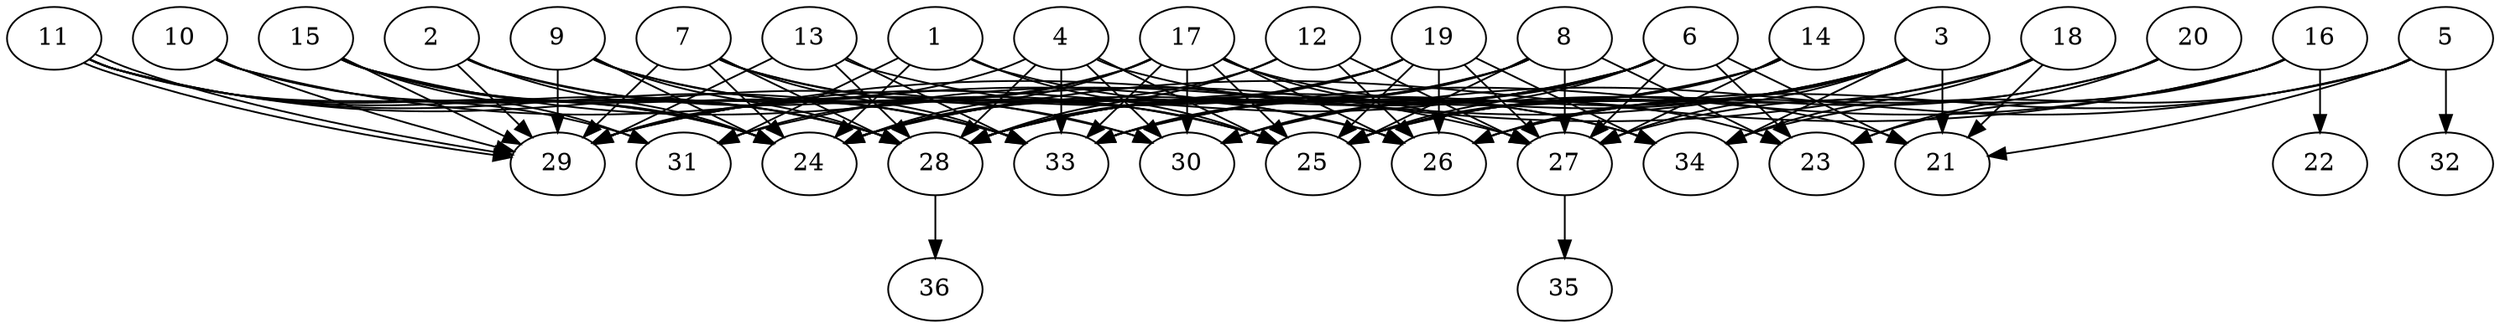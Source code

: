 // DAG (tier=3-complex, mode=data, n=36, ccr=0.541, fat=0.729, density=0.628, regular=0.360, jump=0.218, mindata=4194304, maxdata=33554432)
// DAG automatically generated by daggen at Sun Aug 24 16:33:35 2025
// /home/ermia/Project/Environments/daggen/bin/daggen --dot --ccr 0.541 --fat 0.729 --regular 0.360 --density 0.628 --jump 0.218 --mindata 4194304 --maxdata 33554432 -n 36 
digraph G {
  1 [size="20908013934405095424", alpha="0.03", expect_size="10454006967202547712"]
  1 -> 24 [size ="7686254179123200"]
  1 -> 25 [size ="7686254179123200"]
  1 -> 31 [size ="7686254179123200"]
  1 -> 34 [size ="7686254179123200"]
  2 [size="18305164564052072988672", alpha="0.18", expect_size="9152582282026036494336"]
  2 -> 24 [size ="5556556636618752"]
  2 -> 25 [size ="5556556636618752"]
  2 -> 29 [size ="5556556636618752"]
  2 -> 33 [size ="5556556636618752"]
  3 [size="100715416519757344", alpha="0.13", expect_size="50357708259878672"]
  3 -> 21 [size ="7809132362989568"]
  3 -> 25 [size ="7809132362989568"]
  3 -> 26 [size ="7809132362989568"]
  3 -> 27 [size ="7809132362989568"]
  3 -> 28 [size ="7809132362989568"]
  3 -> 31 [size ="7809132362989568"]
  3 -> 33 [size ="7809132362989568"]
  3 -> 34 [size ="7809132362989568"]
  4 [size="215860746537087776", alpha="0.02", expect_size="107930373268543888"]
  4 -> 21 [size ="5976571680653312"]
  4 -> 25 [size ="5976571680653312"]
  4 -> 28 [size ="5976571680653312"]
  4 -> 29 [size ="5976571680653312"]
  4 -> 30 [size ="5976571680653312"]
  4 -> 33 [size ="5976571680653312"]
  5 [size="2557686985992314880", alpha="0.02", expect_size="1278843492996157440"]
  5 -> 21 [size ="2871311474884608"]
  5 -> 26 [size ="2871311474884608"]
  5 -> 30 [size ="2871311474884608"]
  5 -> 32 [size ="2871311474884608"]
  5 -> 34 [size ="2871311474884608"]
  6 [size="1394357450785685504000", alpha="0.10", expect_size="697178725392842752000"]
  6 -> 21 [size ="998480071884800"]
  6 -> 23 [size ="998480071884800"]
  6 -> 24 [size ="998480071884800"]
  6 -> 25 [size ="998480071884800"]
  6 -> 27 [size ="998480071884800"]
  6 -> 28 [size ="998480071884800"]
  6 -> 29 [size ="998480071884800"]
  6 -> 30 [size ="998480071884800"]
  6 -> 33 [size ="998480071884800"]
  7 [size="1204504418970354944", alpha="0.00", expect_size="602252209485177472"]
  7 -> 24 [size ="574415175680000"]
  7 -> 25 [size ="574415175680000"]
  7 -> 26 [size ="574415175680000"]
  7 -> 28 [size ="574415175680000"]
  7 -> 29 [size ="574415175680000"]
  7 -> 33 [size ="574415175680000"]
  8 [size="119211042184160736", alpha="0.11", expect_size="59605521092080368"]
  8 -> 23 [size ="4279258755104768"]
  8 -> 24 [size ="4279258755104768"]
  8 -> 25 [size ="4279258755104768"]
  8 -> 27 [size ="4279258755104768"]
  8 -> 28 [size ="4279258755104768"]
  8 -> 33 [size ="4279258755104768"]
  9 [size="913929112782888763392", alpha="0.19", expect_size="456964556391444381696"]
  9 -> 24 [size ="753410487877632"]
  9 -> 25 [size ="753410487877632"]
  9 -> 28 [size ="753410487877632"]
  9 -> 29 [size ="753410487877632"]
  9 -> 30 [size ="753410487877632"]
  10 [size="3195571551029748", alpha="0.00", expect_size="1597785775514874"]
  10 -> 24 [size ="349636644569088"]
  10 -> 26 [size ="349636644569088"]
  10 -> 28 [size ="349636644569088"]
  10 -> 29 [size ="349636644569088"]
  11 [size="26297051878937564", alpha="0.18", expect_size="13148525939468782"]
  11 -> 24 [size ="433175939514368"]
  11 -> 28 [size ="433175939514368"]
  11 -> 29 [size ="433175939514368"]
  11 -> 29 [size ="433175939514368"]
  11 -> 30 [size ="433175939514368"]
  11 -> 31 [size ="433175939514368"]
  11 -> 33 [size ="433175939514368"]
  12 [size="3157698396970610176", alpha="0.19", expect_size="1578849198485305088"]
  12 -> 24 [size ="2369292167282688"]
  12 -> 26 [size ="2369292167282688"]
  12 -> 27 [size ="2369292167282688"]
  12 -> 28 [size ="2369292167282688"]
  13 [size="7999692803932143222784", alpha="0.16", expect_size="3999846401966071611392"]
  13 -> 28 [size ="3199918080524288"]
  13 -> 29 [size ="3199918080524288"]
  13 -> 33 [size ="3199918080524288"]
  13 -> 34 [size ="3199918080524288"]
  14 [size="15092138709037127680", alpha="0.19", expect_size="7546069354518563840"]
  14 -> 25 [size ="6321297642487808"]
  14 -> 27 [size ="6321297642487808"]
  14 -> 28 [size ="6321297642487808"]
  14 -> 30 [size ="6321297642487808"]
  15 [size="19561660873213540", alpha="0.01", expect_size="9780830436606770"]
  15 -> 24 [size ="1952667026849792"]
  15 -> 27 [size ="1952667026849792"]
  15 -> 28 [size ="1952667026849792"]
  15 -> 29 [size ="1952667026849792"]
  15 -> 31 [size ="1952667026849792"]
  15 -> 33 [size ="1952667026849792"]
  16 [size="72001133996228224", alpha="0.12", expect_size="36000566998114112"]
  16 -> 22 [size ="1962662615318528"]
  16 -> 23 [size ="1962662615318528"]
  16 -> 24 [size ="1962662615318528"]
  16 -> 27 [size ="1962662615318528"]
  16 -> 33 [size ="1962662615318528"]
  17 [size="2619148789767358976", alpha="0.10", expect_size="1309574394883679488"]
  17 -> 23 [size ="2128734270259200"]
  17 -> 24 [size ="2128734270259200"]
  17 -> 25 [size ="2128734270259200"]
  17 -> 26 [size ="2128734270259200"]
  17 -> 27 [size ="2128734270259200"]
  17 -> 29 [size ="2128734270259200"]
  17 -> 30 [size ="2128734270259200"]
  17 -> 31 [size ="2128734270259200"]
  17 -> 33 [size ="2128734270259200"]
  18 [size="2778539563005232807936", alpha="0.09", expect_size="1389269781502616403968"]
  18 -> 21 [size ="1581130478256128"]
  18 -> 25 [size ="1581130478256128"]
  18 -> 29 [size ="1581130478256128"]
  18 -> 34 [size ="1581130478256128"]
  19 [size="1116908968997287296", alpha="0.15", expect_size="558454484498643648"]
  19 -> 24 [size ="1468726343892992"]
  19 -> 25 [size ="1468726343892992"]
  19 -> 26 [size ="1468726343892992"]
  19 -> 27 [size ="1468726343892992"]
  19 -> 28 [size ="1468726343892992"]
  19 -> 29 [size ="1468726343892992"]
  19 -> 34 [size ="1468726343892992"]
  20 [size="72680275714835328", alpha="0.01", expect_size="36340137857417664"]
  20 -> 23 [size ="2813868166348800"]
  20 -> 25 [size ="2813868166348800"]
  20 -> 26 [size ="2813868166348800"]
  21 [size="12419573144822804", alpha="0.17", expect_size="6209786572411402"]
  22 [size="32912004389402120", alpha="0.17", expect_size="16456002194701060"]
  23 [size="1136884534779391616", alpha="0.10", expect_size="568442267389695808"]
  24 [size="2396422219564524544", alpha="0.15", expect_size="1198211109782262272"]
  25 [size="12845779485523838976", alpha="0.03", expect_size="6422889742761919488"]
  26 [size="21191239937872207872", alpha="0.06", expect_size="10595619968936103936"]
  27 [size="25780548972478386405376", alpha="0.07", expect_size="12890274486239193202688"]
  27 -> 35 [size ="6981543167787008"]
  28 [size="1435786674090973069312", alpha="0.06", expect_size="717893337045486534656"]
  28 -> 36 [size ="1018161331699712"]
  29 [size="2917698019866226688", alpha="0.00", expect_size="1458849009933113344"]
  30 [size="1997603427219748683776", alpha="0.08", expect_size="998801713609874341888"]
  31 [size="290638562902821376", alpha="0.02", expect_size="145319281451410688"]
  32 [size="1483616007743055331328", alpha="0.01", expect_size="741808003871527665664"]
  33 [size="1850049982184155392", alpha="0.12", expect_size="925024991092077696"]
  34 [size="281960573425658624", alpha="0.12", expect_size="140980286712829312"]
  35 [size="300258849617506176", alpha="0.19", expect_size="150129424808753088"]
  36 [size="7534163225437771776", alpha="0.05", expect_size="3767081612718885888"]
}